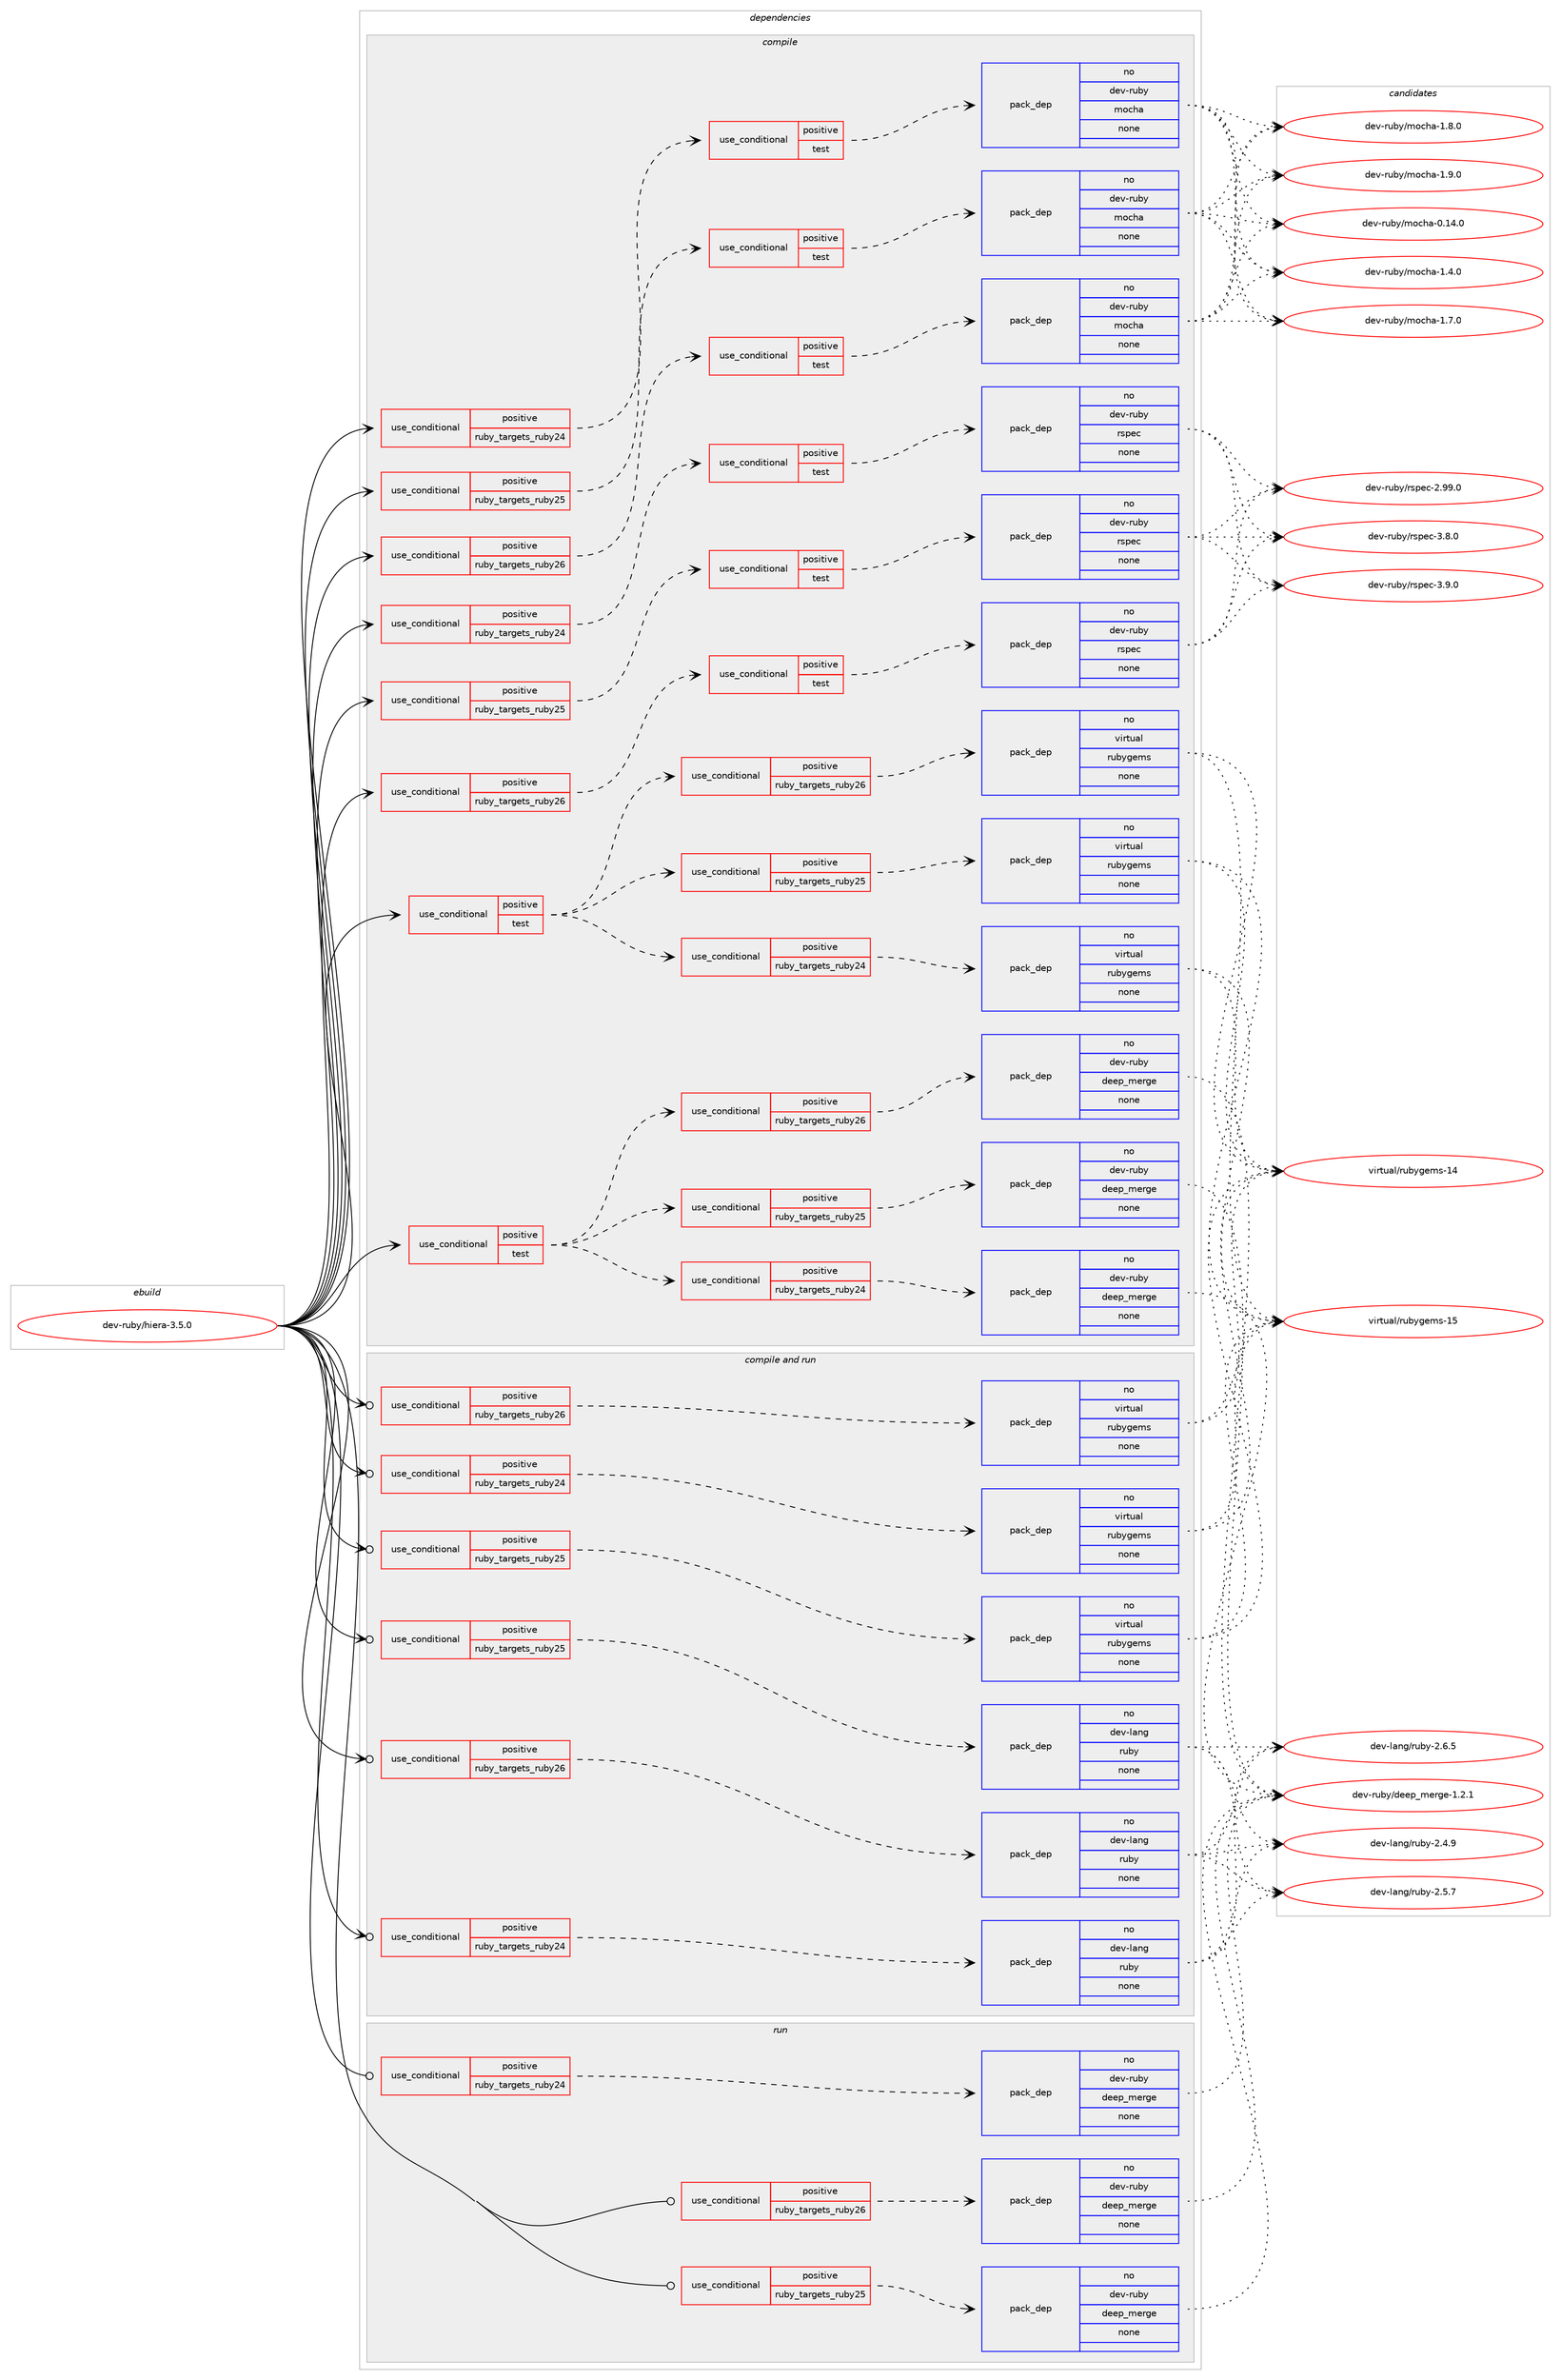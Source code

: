 digraph prolog {

# *************
# Graph options
# *************

newrank=true;
concentrate=true;
compound=true;
graph [rankdir=LR,fontname=Helvetica,fontsize=10,ranksep=1.5];#, ranksep=2.5, nodesep=0.2];
edge  [arrowhead=vee];
node  [fontname=Helvetica,fontsize=10];

# **********
# The ebuild
# **********

subgraph cluster_leftcol {
color=gray;
rank=same;
label=<<i>ebuild</i>>;
id [label="dev-ruby/hiera-3.5.0", color=red, width=4, href="../dev-ruby/hiera-3.5.0.svg"];
}

# ****************
# The dependencies
# ****************

subgraph cluster_midcol {
color=gray;
label=<<i>dependencies</i>>;
subgraph cluster_compile {
fillcolor="#eeeeee";
style=filled;
label=<<i>compile</i>>;
subgraph cond164684 {
dependency689762 [label=<<TABLE BORDER="0" CELLBORDER="1" CELLSPACING="0" CELLPADDING="4"><TR><TD ROWSPAN="3" CELLPADDING="10">use_conditional</TD></TR><TR><TD>positive</TD></TR><TR><TD>ruby_targets_ruby24</TD></TR></TABLE>>, shape=none, color=red];
subgraph cond164685 {
dependency689763 [label=<<TABLE BORDER="0" CELLBORDER="1" CELLSPACING="0" CELLPADDING="4"><TR><TD ROWSPAN="3" CELLPADDING="10">use_conditional</TD></TR><TR><TD>positive</TD></TR><TR><TD>test</TD></TR></TABLE>>, shape=none, color=red];
subgraph pack513111 {
dependency689764 [label=<<TABLE BORDER="0" CELLBORDER="1" CELLSPACING="0" CELLPADDING="4" WIDTH="220"><TR><TD ROWSPAN="6" CELLPADDING="30">pack_dep</TD></TR><TR><TD WIDTH="110">no</TD></TR><TR><TD>dev-ruby</TD></TR><TR><TD>mocha</TD></TR><TR><TD>none</TD></TR><TR><TD></TD></TR></TABLE>>, shape=none, color=blue];
}
dependency689763:e -> dependency689764:w [weight=20,style="dashed",arrowhead="vee"];
}
dependency689762:e -> dependency689763:w [weight=20,style="dashed",arrowhead="vee"];
}
id:e -> dependency689762:w [weight=20,style="solid",arrowhead="vee"];
subgraph cond164686 {
dependency689765 [label=<<TABLE BORDER="0" CELLBORDER="1" CELLSPACING="0" CELLPADDING="4"><TR><TD ROWSPAN="3" CELLPADDING="10">use_conditional</TD></TR><TR><TD>positive</TD></TR><TR><TD>ruby_targets_ruby24</TD></TR></TABLE>>, shape=none, color=red];
subgraph cond164687 {
dependency689766 [label=<<TABLE BORDER="0" CELLBORDER="1" CELLSPACING="0" CELLPADDING="4"><TR><TD ROWSPAN="3" CELLPADDING="10">use_conditional</TD></TR><TR><TD>positive</TD></TR><TR><TD>test</TD></TR></TABLE>>, shape=none, color=red];
subgraph pack513112 {
dependency689767 [label=<<TABLE BORDER="0" CELLBORDER="1" CELLSPACING="0" CELLPADDING="4" WIDTH="220"><TR><TD ROWSPAN="6" CELLPADDING="30">pack_dep</TD></TR><TR><TD WIDTH="110">no</TD></TR><TR><TD>dev-ruby</TD></TR><TR><TD>rspec</TD></TR><TR><TD>none</TD></TR><TR><TD></TD></TR></TABLE>>, shape=none, color=blue];
}
dependency689766:e -> dependency689767:w [weight=20,style="dashed",arrowhead="vee"];
}
dependency689765:e -> dependency689766:w [weight=20,style="dashed",arrowhead="vee"];
}
id:e -> dependency689765:w [weight=20,style="solid",arrowhead="vee"];
subgraph cond164688 {
dependency689768 [label=<<TABLE BORDER="0" CELLBORDER="1" CELLSPACING="0" CELLPADDING="4"><TR><TD ROWSPAN="3" CELLPADDING="10">use_conditional</TD></TR><TR><TD>positive</TD></TR><TR><TD>ruby_targets_ruby25</TD></TR></TABLE>>, shape=none, color=red];
subgraph cond164689 {
dependency689769 [label=<<TABLE BORDER="0" CELLBORDER="1" CELLSPACING="0" CELLPADDING="4"><TR><TD ROWSPAN="3" CELLPADDING="10">use_conditional</TD></TR><TR><TD>positive</TD></TR><TR><TD>test</TD></TR></TABLE>>, shape=none, color=red];
subgraph pack513113 {
dependency689770 [label=<<TABLE BORDER="0" CELLBORDER="1" CELLSPACING="0" CELLPADDING="4" WIDTH="220"><TR><TD ROWSPAN="6" CELLPADDING="30">pack_dep</TD></TR><TR><TD WIDTH="110">no</TD></TR><TR><TD>dev-ruby</TD></TR><TR><TD>mocha</TD></TR><TR><TD>none</TD></TR><TR><TD></TD></TR></TABLE>>, shape=none, color=blue];
}
dependency689769:e -> dependency689770:w [weight=20,style="dashed",arrowhead="vee"];
}
dependency689768:e -> dependency689769:w [weight=20,style="dashed",arrowhead="vee"];
}
id:e -> dependency689768:w [weight=20,style="solid",arrowhead="vee"];
subgraph cond164690 {
dependency689771 [label=<<TABLE BORDER="0" CELLBORDER="1" CELLSPACING="0" CELLPADDING="4"><TR><TD ROWSPAN="3" CELLPADDING="10">use_conditional</TD></TR><TR><TD>positive</TD></TR><TR><TD>ruby_targets_ruby25</TD></TR></TABLE>>, shape=none, color=red];
subgraph cond164691 {
dependency689772 [label=<<TABLE BORDER="0" CELLBORDER="1" CELLSPACING="0" CELLPADDING="4"><TR><TD ROWSPAN="3" CELLPADDING="10">use_conditional</TD></TR><TR><TD>positive</TD></TR><TR><TD>test</TD></TR></TABLE>>, shape=none, color=red];
subgraph pack513114 {
dependency689773 [label=<<TABLE BORDER="0" CELLBORDER="1" CELLSPACING="0" CELLPADDING="4" WIDTH="220"><TR><TD ROWSPAN="6" CELLPADDING="30">pack_dep</TD></TR><TR><TD WIDTH="110">no</TD></TR><TR><TD>dev-ruby</TD></TR><TR><TD>rspec</TD></TR><TR><TD>none</TD></TR><TR><TD></TD></TR></TABLE>>, shape=none, color=blue];
}
dependency689772:e -> dependency689773:w [weight=20,style="dashed",arrowhead="vee"];
}
dependency689771:e -> dependency689772:w [weight=20,style="dashed",arrowhead="vee"];
}
id:e -> dependency689771:w [weight=20,style="solid",arrowhead="vee"];
subgraph cond164692 {
dependency689774 [label=<<TABLE BORDER="0" CELLBORDER="1" CELLSPACING="0" CELLPADDING="4"><TR><TD ROWSPAN="3" CELLPADDING="10">use_conditional</TD></TR><TR><TD>positive</TD></TR><TR><TD>ruby_targets_ruby26</TD></TR></TABLE>>, shape=none, color=red];
subgraph cond164693 {
dependency689775 [label=<<TABLE BORDER="0" CELLBORDER="1" CELLSPACING="0" CELLPADDING="4"><TR><TD ROWSPAN="3" CELLPADDING="10">use_conditional</TD></TR><TR><TD>positive</TD></TR><TR><TD>test</TD></TR></TABLE>>, shape=none, color=red];
subgraph pack513115 {
dependency689776 [label=<<TABLE BORDER="0" CELLBORDER="1" CELLSPACING="0" CELLPADDING="4" WIDTH="220"><TR><TD ROWSPAN="6" CELLPADDING="30">pack_dep</TD></TR><TR><TD WIDTH="110">no</TD></TR><TR><TD>dev-ruby</TD></TR><TR><TD>mocha</TD></TR><TR><TD>none</TD></TR><TR><TD></TD></TR></TABLE>>, shape=none, color=blue];
}
dependency689775:e -> dependency689776:w [weight=20,style="dashed",arrowhead="vee"];
}
dependency689774:e -> dependency689775:w [weight=20,style="dashed",arrowhead="vee"];
}
id:e -> dependency689774:w [weight=20,style="solid",arrowhead="vee"];
subgraph cond164694 {
dependency689777 [label=<<TABLE BORDER="0" CELLBORDER="1" CELLSPACING="0" CELLPADDING="4"><TR><TD ROWSPAN="3" CELLPADDING="10">use_conditional</TD></TR><TR><TD>positive</TD></TR><TR><TD>ruby_targets_ruby26</TD></TR></TABLE>>, shape=none, color=red];
subgraph cond164695 {
dependency689778 [label=<<TABLE BORDER="0" CELLBORDER="1" CELLSPACING="0" CELLPADDING="4"><TR><TD ROWSPAN="3" CELLPADDING="10">use_conditional</TD></TR><TR><TD>positive</TD></TR><TR><TD>test</TD></TR></TABLE>>, shape=none, color=red];
subgraph pack513116 {
dependency689779 [label=<<TABLE BORDER="0" CELLBORDER="1" CELLSPACING="0" CELLPADDING="4" WIDTH="220"><TR><TD ROWSPAN="6" CELLPADDING="30">pack_dep</TD></TR><TR><TD WIDTH="110">no</TD></TR><TR><TD>dev-ruby</TD></TR><TR><TD>rspec</TD></TR><TR><TD>none</TD></TR><TR><TD></TD></TR></TABLE>>, shape=none, color=blue];
}
dependency689778:e -> dependency689779:w [weight=20,style="dashed",arrowhead="vee"];
}
dependency689777:e -> dependency689778:w [weight=20,style="dashed",arrowhead="vee"];
}
id:e -> dependency689777:w [weight=20,style="solid",arrowhead="vee"];
subgraph cond164696 {
dependency689780 [label=<<TABLE BORDER="0" CELLBORDER="1" CELLSPACING="0" CELLPADDING="4"><TR><TD ROWSPAN="3" CELLPADDING="10">use_conditional</TD></TR><TR><TD>positive</TD></TR><TR><TD>test</TD></TR></TABLE>>, shape=none, color=red];
subgraph cond164697 {
dependency689781 [label=<<TABLE BORDER="0" CELLBORDER="1" CELLSPACING="0" CELLPADDING="4"><TR><TD ROWSPAN="3" CELLPADDING="10">use_conditional</TD></TR><TR><TD>positive</TD></TR><TR><TD>ruby_targets_ruby24</TD></TR></TABLE>>, shape=none, color=red];
subgraph pack513117 {
dependency689782 [label=<<TABLE BORDER="0" CELLBORDER="1" CELLSPACING="0" CELLPADDING="4" WIDTH="220"><TR><TD ROWSPAN="6" CELLPADDING="30">pack_dep</TD></TR><TR><TD WIDTH="110">no</TD></TR><TR><TD>dev-ruby</TD></TR><TR><TD>deep_merge</TD></TR><TR><TD>none</TD></TR><TR><TD></TD></TR></TABLE>>, shape=none, color=blue];
}
dependency689781:e -> dependency689782:w [weight=20,style="dashed",arrowhead="vee"];
}
dependency689780:e -> dependency689781:w [weight=20,style="dashed",arrowhead="vee"];
subgraph cond164698 {
dependency689783 [label=<<TABLE BORDER="0" CELLBORDER="1" CELLSPACING="0" CELLPADDING="4"><TR><TD ROWSPAN="3" CELLPADDING="10">use_conditional</TD></TR><TR><TD>positive</TD></TR><TR><TD>ruby_targets_ruby25</TD></TR></TABLE>>, shape=none, color=red];
subgraph pack513118 {
dependency689784 [label=<<TABLE BORDER="0" CELLBORDER="1" CELLSPACING="0" CELLPADDING="4" WIDTH="220"><TR><TD ROWSPAN="6" CELLPADDING="30">pack_dep</TD></TR><TR><TD WIDTH="110">no</TD></TR><TR><TD>dev-ruby</TD></TR><TR><TD>deep_merge</TD></TR><TR><TD>none</TD></TR><TR><TD></TD></TR></TABLE>>, shape=none, color=blue];
}
dependency689783:e -> dependency689784:w [weight=20,style="dashed",arrowhead="vee"];
}
dependency689780:e -> dependency689783:w [weight=20,style="dashed",arrowhead="vee"];
subgraph cond164699 {
dependency689785 [label=<<TABLE BORDER="0" CELLBORDER="1" CELLSPACING="0" CELLPADDING="4"><TR><TD ROWSPAN="3" CELLPADDING="10">use_conditional</TD></TR><TR><TD>positive</TD></TR><TR><TD>ruby_targets_ruby26</TD></TR></TABLE>>, shape=none, color=red];
subgraph pack513119 {
dependency689786 [label=<<TABLE BORDER="0" CELLBORDER="1" CELLSPACING="0" CELLPADDING="4" WIDTH="220"><TR><TD ROWSPAN="6" CELLPADDING="30">pack_dep</TD></TR><TR><TD WIDTH="110">no</TD></TR><TR><TD>dev-ruby</TD></TR><TR><TD>deep_merge</TD></TR><TR><TD>none</TD></TR><TR><TD></TD></TR></TABLE>>, shape=none, color=blue];
}
dependency689785:e -> dependency689786:w [weight=20,style="dashed",arrowhead="vee"];
}
dependency689780:e -> dependency689785:w [weight=20,style="dashed",arrowhead="vee"];
}
id:e -> dependency689780:w [weight=20,style="solid",arrowhead="vee"];
subgraph cond164700 {
dependency689787 [label=<<TABLE BORDER="0" CELLBORDER="1" CELLSPACING="0" CELLPADDING="4"><TR><TD ROWSPAN="3" CELLPADDING="10">use_conditional</TD></TR><TR><TD>positive</TD></TR><TR><TD>test</TD></TR></TABLE>>, shape=none, color=red];
subgraph cond164701 {
dependency689788 [label=<<TABLE BORDER="0" CELLBORDER="1" CELLSPACING="0" CELLPADDING="4"><TR><TD ROWSPAN="3" CELLPADDING="10">use_conditional</TD></TR><TR><TD>positive</TD></TR><TR><TD>ruby_targets_ruby24</TD></TR></TABLE>>, shape=none, color=red];
subgraph pack513120 {
dependency689789 [label=<<TABLE BORDER="0" CELLBORDER="1" CELLSPACING="0" CELLPADDING="4" WIDTH="220"><TR><TD ROWSPAN="6" CELLPADDING="30">pack_dep</TD></TR><TR><TD WIDTH="110">no</TD></TR><TR><TD>virtual</TD></TR><TR><TD>rubygems</TD></TR><TR><TD>none</TD></TR><TR><TD></TD></TR></TABLE>>, shape=none, color=blue];
}
dependency689788:e -> dependency689789:w [weight=20,style="dashed",arrowhead="vee"];
}
dependency689787:e -> dependency689788:w [weight=20,style="dashed",arrowhead="vee"];
subgraph cond164702 {
dependency689790 [label=<<TABLE BORDER="0" CELLBORDER="1" CELLSPACING="0" CELLPADDING="4"><TR><TD ROWSPAN="3" CELLPADDING="10">use_conditional</TD></TR><TR><TD>positive</TD></TR><TR><TD>ruby_targets_ruby25</TD></TR></TABLE>>, shape=none, color=red];
subgraph pack513121 {
dependency689791 [label=<<TABLE BORDER="0" CELLBORDER="1" CELLSPACING="0" CELLPADDING="4" WIDTH="220"><TR><TD ROWSPAN="6" CELLPADDING="30">pack_dep</TD></TR><TR><TD WIDTH="110">no</TD></TR><TR><TD>virtual</TD></TR><TR><TD>rubygems</TD></TR><TR><TD>none</TD></TR><TR><TD></TD></TR></TABLE>>, shape=none, color=blue];
}
dependency689790:e -> dependency689791:w [weight=20,style="dashed",arrowhead="vee"];
}
dependency689787:e -> dependency689790:w [weight=20,style="dashed",arrowhead="vee"];
subgraph cond164703 {
dependency689792 [label=<<TABLE BORDER="0" CELLBORDER="1" CELLSPACING="0" CELLPADDING="4"><TR><TD ROWSPAN="3" CELLPADDING="10">use_conditional</TD></TR><TR><TD>positive</TD></TR><TR><TD>ruby_targets_ruby26</TD></TR></TABLE>>, shape=none, color=red];
subgraph pack513122 {
dependency689793 [label=<<TABLE BORDER="0" CELLBORDER="1" CELLSPACING="0" CELLPADDING="4" WIDTH="220"><TR><TD ROWSPAN="6" CELLPADDING="30">pack_dep</TD></TR><TR><TD WIDTH="110">no</TD></TR><TR><TD>virtual</TD></TR><TR><TD>rubygems</TD></TR><TR><TD>none</TD></TR><TR><TD></TD></TR></TABLE>>, shape=none, color=blue];
}
dependency689792:e -> dependency689793:w [weight=20,style="dashed",arrowhead="vee"];
}
dependency689787:e -> dependency689792:w [weight=20,style="dashed",arrowhead="vee"];
}
id:e -> dependency689787:w [weight=20,style="solid",arrowhead="vee"];
}
subgraph cluster_compileandrun {
fillcolor="#eeeeee";
style=filled;
label=<<i>compile and run</i>>;
subgraph cond164704 {
dependency689794 [label=<<TABLE BORDER="0" CELLBORDER="1" CELLSPACING="0" CELLPADDING="4"><TR><TD ROWSPAN="3" CELLPADDING="10">use_conditional</TD></TR><TR><TD>positive</TD></TR><TR><TD>ruby_targets_ruby24</TD></TR></TABLE>>, shape=none, color=red];
subgraph pack513123 {
dependency689795 [label=<<TABLE BORDER="0" CELLBORDER="1" CELLSPACING="0" CELLPADDING="4" WIDTH="220"><TR><TD ROWSPAN="6" CELLPADDING="30">pack_dep</TD></TR><TR><TD WIDTH="110">no</TD></TR><TR><TD>dev-lang</TD></TR><TR><TD>ruby</TD></TR><TR><TD>none</TD></TR><TR><TD></TD></TR></TABLE>>, shape=none, color=blue];
}
dependency689794:e -> dependency689795:w [weight=20,style="dashed",arrowhead="vee"];
}
id:e -> dependency689794:w [weight=20,style="solid",arrowhead="odotvee"];
subgraph cond164705 {
dependency689796 [label=<<TABLE BORDER="0" CELLBORDER="1" CELLSPACING="0" CELLPADDING="4"><TR><TD ROWSPAN="3" CELLPADDING="10">use_conditional</TD></TR><TR><TD>positive</TD></TR><TR><TD>ruby_targets_ruby24</TD></TR></TABLE>>, shape=none, color=red];
subgraph pack513124 {
dependency689797 [label=<<TABLE BORDER="0" CELLBORDER="1" CELLSPACING="0" CELLPADDING="4" WIDTH="220"><TR><TD ROWSPAN="6" CELLPADDING="30">pack_dep</TD></TR><TR><TD WIDTH="110">no</TD></TR><TR><TD>virtual</TD></TR><TR><TD>rubygems</TD></TR><TR><TD>none</TD></TR><TR><TD></TD></TR></TABLE>>, shape=none, color=blue];
}
dependency689796:e -> dependency689797:w [weight=20,style="dashed",arrowhead="vee"];
}
id:e -> dependency689796:w [weight=20,style="solid",arrowhead="odotvee"];
subgraph cond164706 {
dependency689798 [label=<<TABLE BORDER="0" CELLBORDER="1" CELLSPACING="0" CELLPADDING="4"><TR><TD ROWSPAN="3" CELLPADDING="10">use_conditional</TD></TR><TR><TD>positive</TD></TR><TR><TD>ruby_targets_ruby25</TD></TR></TABLE>>, shape=none, color=red];
subgraph pack513125 {
dependency689799 [label=<<TABLE BORDER="0" CELLBORDER="1" CELLSPACING="0" CELLPADDING="4" WIDTH="220"><TR><TD ROWSPAN="6" CELLPADDING="30">pack_dep</TD></TR><TR><TD WIDTH="110">no</TD></TR><TR><TD>dev-lang</TD></TR><TR><TD>ruby</TD></TR><TR><TD>none</TD></TR><TR><TD></TD></TR></TABLE>>, shape=none, color=blue];
}
dependency689798:e -> dependency689799:w [weight=20,style="dashed",arrowhead="vee"];
}
id:e -> dependency689798:w [weight=20,style="solid",arrowhead="odotvee"];
subgraph cond164707 {
dependency689800 [label=<<TABLE BORDER="0" CELLBORDER="1" CELLSPACING="0" CELLPADDING="4"><TR><TD ROWSPAN="3" CELLPADDING="10">use_conditional</TD></TR><TR><TD>positive</TD></TR><TR><TD>ruby_targets_ruby25</TD></TR></TABLE>>, shape=none, color=red];
subgraph pack513126 {
dependency689801 [label=<<TABLE BORDER="0" CELLBORDER="1" CELLSPACING="0" CELLPADDING="4" WIDTH="220"><TR><TD ROWSPAN="6" CELLPADDING="30">pack_dep</TD></TR><TR><TD WIDTH="110">no</TD></TR><TR><TD>virtual</TD></TR><TR><TD>rubygems</TD></TR><TR><TD>none</TD></TR><TR><TD></TD></TR></TABLE>>, shape=none, color=blue];
}
dependency689800:e -> dependency689801:w [weight=20,style="dashed",arrowhead="vee"];
}
id:e -> dependency689800:w [weight=20,style="solid",arrowhead="odotvee"];
subgraph cond164708 {
dependency689802 [label=<<TABLE BORDER="0" CELLBORDER="1" CELLSPACING="0" CELLPADDING="4"><TR><TD ROWSPAN="3" CELLPADDING="10">use_conditional</TD></TR><TR><TD>positive</TD></TR><TR><TD>ruby_targets_ruby26</TD></TR></TABLE>>, shape=none, color=red];
subgraph pack513127 {
dependency689803 [label=<<TABLE BORDER="0" CELLBORDER="1" CELLSPACING="0" CELLPADDING="4" WIDTH="220"><TR><TD ROWSPAN="6" CELLPADDING="30">pack_dep</TD></TR><TR><TD WIDTH="110">no</TD></TR><TR><TD>dev-lang</TD></TR><TR><TD>ruby</TD></TR><TR><TD>none</TD></TR><TR><TD></TD></TR></TABLE>>, shape=none, color=blue];
}
dependency689802:e -> dependency689803:w [weight=20,style="dashed",arrowhead="vee"];
}
id:e -> dependency689802:w [weight=20,style="solid",arrowhead="odotvee"];
subgraph cond164709 {
dependency689804 [label=<<TABLE BORDER="0" CELLBORDER="1" CELLSPACING="0" CELLPADDING="4"><TR><TD ROWSPAN="3" CELLPADDING="10">use_conditional</TD></TR><TR><TD>positive</TD></TR><TR><TD>ruby_targets_ruby26</TD></TR></TABLE>>, shape=none, color=red];
subgraph pack513128 {
dependency689805 [label=<<TABLE BORDER="0" CELLBORDER="1" CELLSPACING="0" CELLPADDING="4" WIDTH="220"><TR><TD ROWSPAN="6" CELLPADDING="30">pack_dep</TD></TR><TR><TD WIDTH="110">no</TD></TR><TR><TD>virtual</TD></TR><TR><TD>rubygems</TD></TR><TR><TD>none</TD></TR><TR><TD></TD></TR></TABLE>>, shape=none, color=blue];
}
dependency689804:e -> dependency689805:w [weight=20,style="dashed",arrowhead="vee"];
}
id:e -> dependency689804:w [weight=20,style="solid",arrowhead="odotvee"];
}
subgraph cluster_run {
fillcolor="#eeeeee";
style=filled;
label=<<i>run</i>>;
subgraph cond164710 {
dependency689806 [label=<<TABLE BORDER="0" CELLBORDER="1" CELLSPACING="0" CELLPADDING="4"><TR><TD ROWSPAN="3" CELLPADDING="10">use_conditional</TD></TR><TR><TD>positive</TD></TR><TR><TD>ruby_targets_ruby24</TD></TR></TABLE>>, shape=none, color=red];
subgraph pack513129 {
dependency689807 [label=<<TABLE BORDER="0" CELLBORDER="1" CELLSPACING="0" CELLPADDING="4" WIDTH="220"><TR><TD ROWSPAN="6" CELLPADDING="30">pack_dep</TD></TR><TR><TD WIDTH="110">no</TD></TR><TR><TD>dev-ruby</TD></TR><TR><TD>deep_merge</TD></TR><TR><TD>none</TD></TR><TR><TD></TD></TR></TABLE>>, shape=none, color=blue];
}
dependency689806:e -> dependency689807:w [weight=20,style="dashed",arrowhead="vee"];
}
id:e -> dependency689806:w [weight=20,style="solid",arrowhead="odot"];
subgraph cond164711 {
dependency689808 [label=<<TABLE BORDER="0" CELLBORDER="1" CELLSPACING="0" CELLPADDING="4"><TR><TD ROWSPAN="3" CELLPADDING="10">use_conditional</TD></TR><TR><TD>positive</TD></TR><TR><TD>ruby_targets_ruby25</TD></TR></TABLE>>, shape=none, color=red];
subgraph pack513130 {
dependency689809 [label=<<TABLE BORDER="0" CELLBORDER="1" CELLSPACING="0" CELLPADDING="4" WIDTH="220"><TR><TD ROWSPAN="6" CELLPADDING="30">pack_dep</TD></TR><TR><TD WIDTH="110">no</TD></TR><TR><TD>dev-ruby</TD></TR><TR><TD>deep_merge</TD></TR><TR><TD>none</TD></TR><TR><TD></TD></TR></TABLE>>, shape=none, color=blue];
}
dependency689808:e -> dependency689809:w [weight=20,style="dashed",arrowhead="vee"];
}
id:e -> dependency689808:w [weight=20,style="solid",arrowhead="odot"];
subgraph cond164712 {
dependency689810 [label=<<TABLE BORDER="0" CELLBORDER="1" CELLSPACING="0" CELLPADDING="4"><TR><TD ROWSPAN="3" CELLPADDING="10">use_conditional</TD></TR><TR><TD>positive</TD></TR><TR><TD>ruby_targets_ruby26</TD></TR></TABLE>>, shape=none, color=red];
subgraph pack513131 {
dependency689811 [label=<<TABLE BORDER="0" CELLBORDER="1" CELLSPACING="0" CELLPADDING="4" WIDTH="220"><TR><TD ROWSPAN="6" CELLPADDING="30">pack_dep</TD></TR><TR><TD WIDTH="110">no</TD></TR><TR><TD>dev-ruby</TD></TR><TR><TD>deep_merge</TD></TR><TR><TD>none</TD></TR><TR><TD></TD></TR></TABLE>>, shape=none, color=blue];
}
dependency689810:e -> dependency689811:w [weight=20,style="dashed",arrowhead="vee"];
}
id:e -> dependency689810:w [weight=20,style="solid",arrowhead="odot"];
}
}

# **************
# The candidates
# **************

subgraph cluster_choices {
rank=same;
color=gray;
label=<<i>candidates</i>>;

subgraph choice513111 {
color=black;
nodesep=1;
choice100101118451141179812147109111991049745484649524648 [label="dev-ruby/mocha-0.14.0", color=red, width=4,href="../dev-ruby/mocha-0.14.0.svg"];
choice1001011184511411798121471091119910497454946524648 [label="dev-ruby/mocha-1.4.0", color=red, width=4,href="../dev-ruby/mocha-1.4.0.svg"];
choice1001011184511411798121471091119910497454946554648 [label="dev-ruby/mocha-1.7.0", color=red, width=4,href="../dev-ruby/mocha-1.7.0.svg"];
choice1001011184511411798121471091119910497454946564648 [label="dev-ruby/mocha-1.8.0", color=red, width=4,href="../dev-ruby/mocha-1.8.0.svg"];
choice1001011184511411798121471091119910497454946574648 [label="dev-ruby/mocha-1.9.0", color=red, width=4,href="../dev-ruby/mocha-1.9.0.svg"];
dependency689764:e -> choice100101118451141179812147109111991049745484649524648:w [style=dotted,weight="100"];
dependency689764:e -> choice1001011184511411798121471091119910497454946524648:w [style=dotted,weight="100"];
dependency689764:e -> choice1001011184511411798121471091119910497454946554648:w [style=dotted,weight="100"];
dependency689764:e -> choice1001011184511411798121471091119910497454946564648:w [style=dotted,weight="100"];
dependency689764:e -> choice1001011184511411798121471091119910497454946574648:w [style=dotted,weight="100"];
}
subgraph choice513112 {
color=black;
nodesep=1;
choice1001011184511411798121471141151121019945504657574648 [label="dev-ruby/rspec-2.99.0", color=red, width=4,href="../dev-ruby/rspec-2.99.0.svg"];
choice10010111845114117981214711411511210199455146564648 [label="dev-ruby/rspec-3.8.0", color=red, width=4,href="../dev-ruby/rspec-3.8.0.svg"];
choice10010111845114117981214711411511210199455146574648 [label="dev-ruby/rspec-3.9.0", color=red, width=4,href="../dev-ruby/rspec-3.9.0.svg"];
dependency689767:e -> choice1001011184511411798121471141151121019945504657574648:w [style=dotted,weight="100"];
dependency689767:e -> choice10010111845114117981214711411511210199455146564648:w [style=dotted,weight="100"];
dependency689767:e -> choice10010111845114117981214711411511210199455146574648:w [style=dotted,weight="100"];
}
subgraph choice513113 {
color=black;
nodesep=1;
choice100101118451141179812147109111991049745484649524648 [label="dev-ruby/mocha-0.14.0", color=red, width=4,href="../dev-ruby/mocha-0.14.0.svg"];
choice1001011184511411798121471091119910497454946524648 [label="dev-ruby/mocha-1.4.0", color=red, width=4,href="../dev-ruby/mocha-1.4.0.svg"];
choice1001011184511411798121471091119910497454946554648 [label="dev-ruby/mocha-1.7.0", color=red, width=4,href="../dev-ruby/mocha-1.7.0.svg"];
choice1001011184511411798121471091119910497454946564648 [label="dev-ruby/mocha-1.8.0", color=red, width=4,href="../dev-ruby/mocha-1.8.0.svg"];
choice1001011184511411798121471091119910497454946574648 [label="dev-ruby/mocha-1.9.0", color=red, width=4,href="../dev-ruby/mocha-1.9.0.svg"];
dependency689770:e -> choice100101118451141179812147109111991049745484649524648:w [style=dotted,weight="100"];
dependency689770:e -> choice1001011184511411798121471091119910497454946524648:w [style=dotted,weight="100"];
dependency689770:e -> choice1001011184511411798121471091119910497454946554648:w [style=dotted,weight="100"];
dependency689770:e -> choice1001011184511411798121471091119910497454946564648:w [style=dotted,weight="100"];
dependency689770:e -> choice1001011184511411798121471091119910497454946574648:w [style=dotted,weight="100"];
}
subgraph choice513114 {
color=black;
nodesep=1;
choice1001011184511411798121471141151121019945504657574648 [label="dev-ruby/rspec-2.99.0", color=red, width=4,href="../dev-ruby/rspec-2.99.0.svg"];
choice10010111845114117981214711411511210199455146564648 [label="dev-ruby/rspec-3.8.0", color=red, width=4,href="../dev-ruby/rspec-3.8.0.svg"];
choice10010111845114117981214711411511210199455146574648 [label="dev-ruby/rspec-3.9.0", color=red, width=4,href="../dev-ruby/rspec-3.9.0.svg"];
dependency689773:e -> choice1001011184511411798121471141151121019945504657574648:w [style=dotted,weight="100"];
dependency689773:e -> choice10010111845114117981214711411511210199455146564648:w [style=dotted,weight="100"];
dependency689773:e -> choice10010111845114117981214711411511210199455146574648:w [style=dotted,weight="100"];
}
subgraph choice513115 {
color=black;
nodesep=1;
choice100101118451141179812147109111991049745484649524648 [label="dev-ruby/mocha-0.14.0", color=red, width=4,href="../dev-ruby/mocha-0.14.0.svg"];
choice1001011184511411798121471091119910497454946524648 [label="dev-ruby/mocha-1.4.0", color=red, width=4,href="../dev-ruby/mocha-1.4.0.svg"];
choice1001011184511411798121471091119910497454946554648 [label="dev-ruby/mocha-1.7.0", color=red, width=4,href="../dev-ruby/mocha-1.7.0.svg"];
choice1001011184511411798121471091119910497454946564648 [label="dev-ruby/mocha-1.8.0", color=red, width=4,href="../dev-ruby/mocha-1.8.0.svg"];
choice1001011184511411798121471091119910497454946574648 [label="dev-ruby/mocha-1.9.0", color=red, width=4,href="../dev-ruby/mocha-1.9.0.svg"];
dependency689776:e -> choice100101118451141179812147109111991049745484649524648:w [style=dotted,weight="100"];
dependency689776:e -> choice1001011184511411798121471091119910497454946524648:w [style=dotted,weight="100"];
dependency689776:e -> choice1001011184511411798121471091119910497454946554648:w [style=dotted,weight="100"];
dependency689776:e -> choice1001011184511411798121471091119910497454946564648:w [style=dotted,weight="100"];
dependency689776:e -> choice1001011184511411798121471091119910497454946574648:w [style=dotted,weight="100"];
}
subgraph choice513116 {
color=black;
nodesep=1;
choice1001011184511411798121471141151121019945504657574648 [label="dev-ruby/rspec-2.99.0", color=red, width=4,href="../dev-ruby/rspec-2.99.0.svg"];
choice10010111845114117981214711411511210199455146564648 [label="dev-ruby/rspec-3.8.0", color=red, width=4,href="../dev-ruby/rspec-3.8.0.svg"];
choice10010111845114117981214711411511210199455146574648 [label="dev-ruby/rspec-3.9.0", color=red, width=4,href="../dev-ruby/rspec-3.9.0.svg"];
dependency689779:e -> choice1001011184511411798121471141151121019945504657574648:w [style=dotted,weight="100"];
dependency689779:e -> choice10010111845114117981214711411511210199455146564648:w [style=dotted,weight="100"];
dependency689779:e -> choice10010111845114117981214711411511210199455146574648:w [style=dotted,weight="100"];
}
subgraph choice513117 {
color=black;
nodesep=1;
choice10010111845114117981214710010110111295109101114103101454946504649 [label="dev-ruby/deep_merge-1.2.1", color=red, width=4,href="../dev-ruby/deep_merge-1.2.1.svg"];
dependency689782:e -> choice10010111845114117981214710010110111295109101114103101454946504649:w [style=dotted,weight="100"];
}
subgraph choice513118 {
color=black;
nodesep=1;
choice10010111845114117981214710010110111295109101114103101454946504649 [label="dev-ruby/deep_merge-1.2.1", color=red, width=4,href="../dev-ruby/deep_merge-1.2.1.svg"];
dependency689784:e -> choice10010111845114117981214710010110111295109101114103101454946504649:w [style=dotted,weight="100"];
}
subgraph choice513119 {
color=black;
nodesep=1;
choice10010111845114117981214710010110111295109101114103101454946504649 [label="dev-ruby/deep_merge-1.2.1", color=red, width=4,href="../dev-ruby/deep_merge-1.2.1.svg"];
dependency689786:e -> choice10010111845114117981214710010110111295109101114103101454946504649:w [style=dotted,weight="100"];
}
subgraph choice513120 {
color=black;
nodesep=1;
choice118105114116117971084711411798121103101109115454952 [label="virtual/rubygems-14", color=red, width=4,href="../virtual/rubygems-14.svg"];
choice118105114116117971084711411798121103101109115454953 [label="virtual/rubygems-15", color=red, width=4,href="../virtual/rubygems-15.svg"];
dependency689789:e -> choice118105114116117971084711411798121103101109115454952:w [style=dotted,weight="100"];
dependency689789:e -> choice118105114116117971084711411798121103101109115454953:w [style=dotted,weight="100"];
}
subgraph choice513121 {
color=black;
nodesep=1;
choice118105114116117971084711411798121103101109115454952 [label="virtual/rubygems-14", color=red, width=4,href="../virtual/rubygems-14.svg"];
choice118105114116117971084711411798121103101109115454953 [label="virtual/rubygems-15", color=red, width=4,href="../virtual/rubygems-15.svg"];
dependency689791:e -> choice118105114116117971084711411798121103101109115454952:w [style=dotted,weight="100"];
dependency689791:e -> choice118105114116117971084711411798121103101109115454953:w [style=dotted,weight="100"];
}
subgraph choice513122 {
color=black;
nodesep=1;
choice118105114116117971084711411798121103101109115454952 [label="virtual/rubygems-14", color=red, width=4,href="../virtual/rubygems-14.svg"];
choice118105114116117971084711411798121103101109115454953 [label="virtual/rubygems-15", color=red, width=4,href="../virtual/rubygems-15.svg"];
dependency689793:e -> choice118105114116117971084711411798121103101109115454952:w [style=dotted,weight="100"];
dependency689793:e -> choice118105114116117971084711411798121103101109115454953:w [style=dotted,weight="100"];
}
subgraph choice513123 {
color=black;
nodesep=1;
choice10010111845108971101034711411798121455046524657 [label="dev-lang/ruby-2.4.9", color=red, width=4,href="../dev-lang/ruby-2.4.9.svg"];
choice10010111845108971101034711411798121455046534655 [label="dev-lang/ruby-2.5.7", color=red, width=4,href="../dev-lang/ruby-2.5.7.svg"];
choice10010111845108971101034711411798121455046544653 [label="dev-lang/ruby-2.6.5", color=red, width=4,href="../dev-lang/ruby-2.6.5.svg"];
dependency689795:e -> choice10010111845108971101034711411798121455046524657:w [style=dotted,weight="100"];
dependency689795:e -> choice10010111845108971101034711411798121455046534655:w [style=dotted,weight="100"];
dependency689795:e -> choice10010111845108971101034711411798121455046544653:w [style=dotted,weight="100"];
}
subgraph choice513124 {
color=black;
nodesep=1;
choice118105114116117971084711411798121103101109115454952 [label="virtual/rubygems-14", color=red, width=4,href="../virtual/rubygems-14.svg"];
choice118105114116117971084711411798121103101109115454953 [label="virtual/rubygems-15", color=red, width=4,href="../virtual/rubygems-15.svg"];
dependency689797:e -> choice118105114116117971084711411798121103101109115454952:w [style=dotted,weight="100"];
dependency689797:e -> choice118105114116117971084711411798121103101109115454953:w [style=dotted,weight="100"];
}
subgraph choice513125 {
color=black;
nodesep=1;
choice10010111845108971101034711411798121455046524657 [label="dev-lang/ruby-2.4.9", color=red, width=4,href="../dev-lang/ruby-2.4.9.svg"];
choice10010111845108971101034711411798121455046534655 [label="dev-lang/ruby-2.5.7", color=red, width=4,href="../dev-lang/ruby-2.5.7.svg"];
choice10010111845108971101034711411798121455046544653 [label="dev-lang/ruby-2.6.5", color=red, width=4,href="../dev-lang/ruby-2.6.5.svg"];
dependency689799:e -> choice10010111845108971101034711411798121455046524657:w [style=dotted,weight="100"];
dependency689799:e -> choice10010111845108971101034711411798121455046534655:w [style=dotted,weight="100"];
dependency689799:e -> choice10010111845108971101034711411798121455046544653:w [style=dotted,weight="100"];
}
subgraph choice513126 {
color=black;
nodesep=1;
choice118105114116117971084711411798121103101109115454952 [label="virtual/rubygems-14", color=red, width=4,href="../virtual/rubygems-14.svg"];
choice118105114116117971084711411798121103101109115454953 [label="virtual/rubygems-15", color=red, width=4,href="../virtual/rubygems-15.svg"];
dependency689801:e -> choice118105114116117971084711411798121103101109115454952:w [style=dotted,weight="100"];
dependency689801:e -> choice118105114116117971084711411798121103101109115454953:w [style=dotted,weight="100"];
}
subgraph choice513127 {
color=black;
nodesep=1;
choice10010111845108971101034711411798121455046524657 [label="dev-lang/ruby-2.4.9", color=red, width=4,href="../dev-lang/ruby-2.4.9.svg"];
choice10010111845108971101034711411798121455046534655 [label="dev-lang/ruby-2.5.7", color=red, width=4,href="../dev-lang/ruby-2.5.7.svg"];
choice10010111845108971101034711411798121455046544653 [label="dev-lang/ruby-2.6.5", color=red, width=4,href="../dev-lang/ruby-2.6.5.svg"];
dependency689803:e -> choice10010111845108971101034711411798121455046524657:w [style=dotted,weight="100"];
dependency689803:e -> choice10010111845108971101034711411798121455046534655:w [style=dotted,weight="100"];
dependency689803:e -> choice10010111845108971101034711411798121455046544653:w [style=dotted,weight="100"];
}
subgraph choice513128 {
color=black;
nodesep=1;
choice118105114116117971084711411798121103101109115454952 [label="virtual/rubygems-14", color=red, width=4,href="../virtual/rubygems-14.svg"];
choice118105114116117971084711411798121103101109115454953 [label="virtual/rubygems-15", color=red, width=4,href="../virtual/rubygems-15.svg"];
dependency689805:e -> choice118105114116117971084711411798121103101109115454952:w [style=dotted,weight="100"];
dependency689805:e -> choice118105114116117971084711411798121103101109115454953:w [style=dotted,weight="100"];
}
subgraph choice513129 {
color=black;
nodesep=1;
choice10010111845114117981214710010110111295109101114103101454946504649 [label="dev-ruby/deep_merge-1.2.1", color=red, width=4,href="../dev-ruby/deep_merge-1.2.1.svg"];
dependency689807:e -> choice10010111845114117981214710010110111295109101114103101454946504649:w [style=dotted,weight="100"];
}
subgraph choice513130 {
color=black;
nodesep=1;
choice10010111845114117981214710010110111295109101114103101454946504649 [label="dev-ruby/deep_merge-1.2.1", color=red, width=4,href="../dev-ruby/deep_merge-1.2.1.svg"];
dependency689809:e -> choice10010111845114117981214710010110111295109101114103101454946504649:w [style=dotted,weight="100"];
}
subgraph choice513131 {
color=black;
nodesep=1;
choice10010111845114117981214710010110111295109101114103101454946504649 [label="dev-ruby/deep_merge-1.2.1", color=red, width=4,href="../dev-ruby/deep_merge-1.2.1.svg"];
dependency689811:e -> choice10010111845114117981214710010110111295109101114103101454946504649:w [style=dotted,weight="100"];
}
}

}
